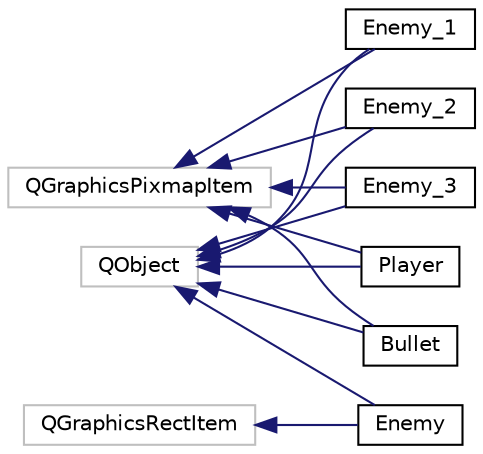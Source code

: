 digraph "Graphical Class Hierarchy"
{
 // LATEX_PDF_SIZE
  edge [fontname="Helvetica",fontsize="10",labelfontname="Helvetica",labelfontsize="10"];
  node [fontname="Helvetica",fontsize="10",shape=record];
  rankdir="LR";
  Node7 [label="QGraphicsPixmapItem",height=0.2,width=0.4,color="grey75", fillcolor="white", style="filled",tooltip=" "];
  Node7 -> Node0 [dir="back",color="midnightblue",fontsize="10",style="solid",fontname="Helvetica"];
  Node0 [label="Bullet",height=0.2,width=0.4,color="black", fillcolor="white", style="filled",URL="$classBullet.html",tooltip="Clase que representa una bala disparada por el jugador."];
  Node7 -> Node9 [dir="back",color="midnightblue",fontsize="10",style="solid",fontname="Helvetica"];
  Node9 [label="Enemy_1",height=0.2,width=0.4,color="black", fillcolor="white", style="filled",URL="$classEnemy__1.html",tooltip="La clase Enemy_1 representa a un enemigo de tipo 1 en el juego, ademas se encarga de controlar su mov..."];
  Node7 -> Node10 [dir="back",color="midnightblue",fontsize="10",style="solid",fontname="Helvetica"];
  Node10 [label="Enemy_2",height=0.2,width=0.4,color="black", fillcolor="white", style="filled",URL="$classEnemy__2.html",tooltip="La clase Enemy_1 representa a un enemigo de tipo 1 en el juego, ademas se encarga de controlar su mov..."];
  Node7 -> Node11 [dir="back",color="midnightblue",fontsize="10",style="solid",fontname="Helvetica"];
  Node11 [label="Enemy_3",height=0.2,width=0.4,color="black", fillcolor="white", style="filled",URL="$classEnemy__3.html",tooltip="La clase Enemy_1 representa a un enemigo de tipo 1 en el juego, ademas se encarga de controlar su mov..."];
  Node7 -> Node12 [dir="back",color="midnightblue",fontsize="10",style="solid",fontname="Helvetica"];
  Node12 [label="Player",height=0.2,width=0.4,color="black", fillcolor="white", style="filled",URL="$classPlayer.html",tooltip="Clase player."];
  Node13 [label="QGraphicsRectItem",height=0.2,width=0.4,color="grey75", fillcolor="white", style="filled",tooltip=" "];
  Node13 -> Node14 [dir="back",color="midnightblue",fontsize="10",style="solid",fontname="Helvetica"];
  Node14 [label="Enemy",height=0.2,width=0.4,color="black", fillcolor="white", style="filled",URL="$classEnemy.html",tooltip="declaracion de la clase padre de tipo enemigo"];
  Node21 [label="QObject",height=0.2,width=0.4,color="grey75", fillcolor="white", style="filled",tooltip=" "];
  Node21 -> Node0 [dir="back",color="midnightblue",fontsize="10",style="solid",fontname="Helvetica"];
  Node21 -> Node14 [dir="back",color="midnightblue",fontsize="10",style="solid",fontname="Helvetica"];
  Node21 -> Node9 [dir="back",color="midnightblue",fontsize="10",style="solid",fontname="Helvetica"];
  Node21 -> Node10 [dir="back",color="midnightblue",fontsize="10",style="solid",fontname="Helvetica"];
  Node21 -> Node11 [dir="back",color="midnightblue",fontsize="10",style="solid",fontname="Helvetica"];
  Node21 -> Node12 [dir="back",color="midnightblue",fontsize="10",style="solid",fontname="Helvetica"];
}
